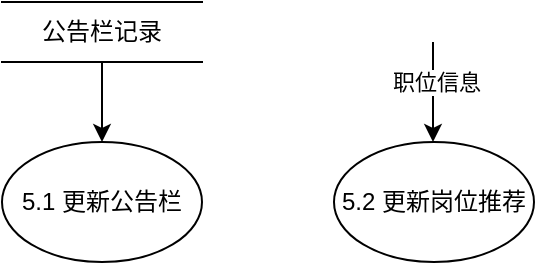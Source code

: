 <mxfile version="21.2.1" type="github">
  <diagram name="第 1 页" id="-a0wTOGv0-UH1x2DEGXw">
    <mxGraphModel dx="1034" dy="477" grid="1" gridSize="10" guides="1" tooltips="1" connect="1" arrows="1" fold="1" page="1" pageScale="1" pageWidth="827" pageHeight="1169" math="0" shadow="0">
      <root>
        <mxCell id="0" />
        <mxCell id="1" parent="0" />
        <mxCell id="UcOCNzkhxqxVKZLvBoyy-5" value="5.1 更新公告栏" style="shape=ellipse;html=1;dashed=0;whiteSpace=wrap;perimeter=ellipsePerimeter;" vertex="1" parent="1">
          <mxGeometry x="314" y="270" width="100" height="60" as="geometry" />
        </mxCell>
        <mxCell id="UcOCNzkhxqxVKZLvBoyy-9" style="rounded=0;orthogonalLoop=1;jettySize=auto;html=1;exitX=0.5;exitY=0;exitDx=0;exitDy=0;entryX=0.5;entryY=0;entryDx=0;entryDy=0;" edge="1" parent="1">
          <mxGeometry relative="1" as="geometry">
            <mxPoint x="529.5" y="270" as="targetPoint" />
            <mxPoint x="529.5" y="220" as="sourcePoint" />
          </mxGeometry>
        </mxCell>
        <mxCell id="UcOCNzkhxqxVKZLvBoyy-10" value="职位信息" style="edgeLabel;html=1;align=center;verticalAlign=middle;resizable=0;points=[];" vertex="1" connectable="0" parent="UcOCNzkhxqxVKZLvBoyy-9">
          <mxGeometry x="-0.453" y="-1" relative="1" as="geometry">
            <mxPoint x="2" y="6" as="offset" />
          </mxGeometry>
        </mxCell>
        <mxCell id="UcOCNzkhxqxVKZLvBoyy-6" value="5.2 更新岗位推荐" style="shape=ellipse;html=1;dashed=0;whiteSpace=wrap;perimeter=ellipsePerimeter;" vertex="1" parent="1">
          <mxGeometry x="480" y="270" width="100" height="60" as="geometry" />
        </mxCell>
        <mxCell id="UcOCNzkhxqxVKZLvBoyy-8" style="edgeStyle=orthogonalEdgeStyle;rounded=0;orthogonalLoop=1;jettySize=auto;html=1;exitX=0.5;exitY=1;exitDx=0;exitDy=0;entryX=0.5;entryY=0;entryDx=0;entryDy=0;" edge="1" parent="1" source="UcOCNzkhxqxVKZLvBoyy-7" target="UcOCNzkhxqxVKZLvBoyy-5">
          <mxGeometry relative="1" as="geometry" />
        </mxCell>
        <mxCell id="UcOCNzkhxqxVKZLvBoyy-7" value="公告栏记录" style="html=1;dashed=0;whiteSpace=wrap;shape=partialRectangle;right=0;left=0;" vertex="1" parent="1">
          <mxGeometry x="314" y="200" width="100" height="30" as="geometry" />
        </mxCell>
      </root>
    </mxGraphModel>
  </diagram>
</mxfile>
